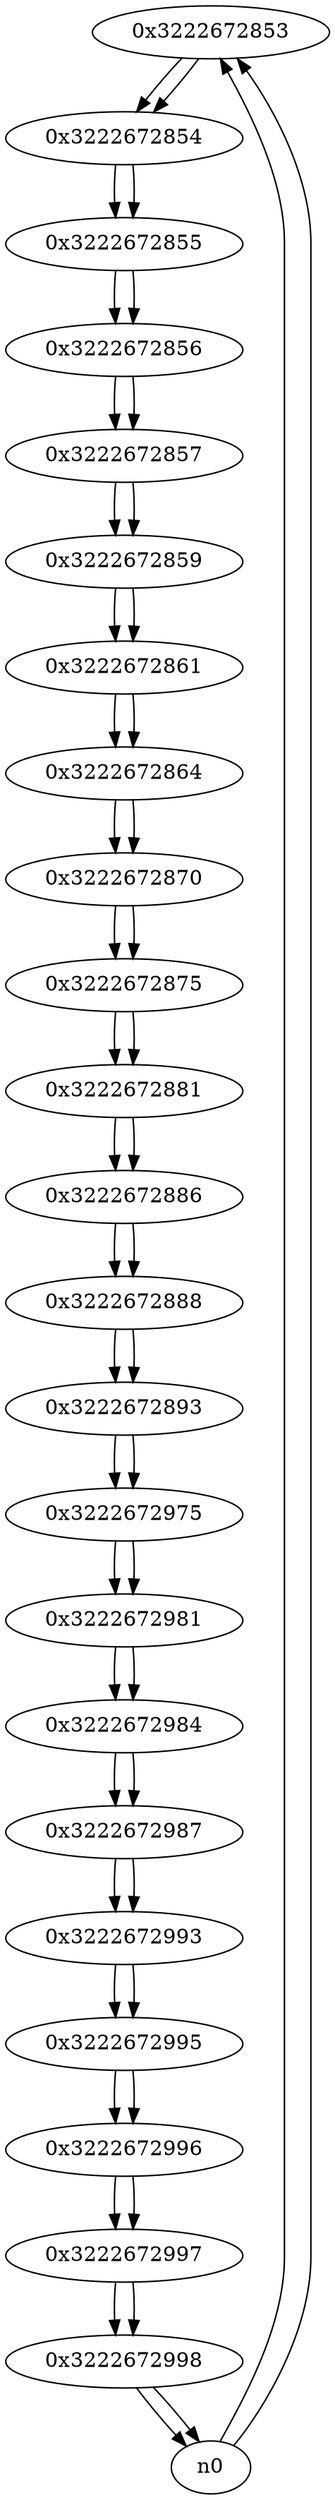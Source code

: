 digraph G{
/* nodes */
  n1 [label="0x3222672853"]
  n2 [label="0x3222672854"]
  n3 [label="0x3222672855"]
  n4 [label="0x3222672856"]
  n5 [label="0x3222672857"]
  n6 [label="0x3222672859"]
  n7 [label="0x3222672861"]
  n8 [label="0x3222672864"]
  n9 [label="0x3222672870"]
  n10 [label="0x3222672875"]
  n11 [label="0x3222672881"]
  n12 [label="0x3222672886"]
  n13 [label="0x3222672888"]
  n14 [label="0x3222672893"]
  n15 [label="0x3222672975"]
  n16 [label="0x3222672981"]
  n17 [label="0x3222672984"]
  n18 [label="0x3222672987"]
  n19 [label="0x3222672993"]
  n20 [label="0x3222672995"]
  n21 [label="0x3222672996"]
  n22 [label="0x3222672997"]
  n23 [label="0x3222672998"]
/* edges */
n1 -> n2;
n0 -> n1;
n0 -> n1;
n2 -> n3;
n1 -> n2;
n3 -> n4;
n2 -> n3;
n4 -> n5;
n3 -> n4;
n5 -> n6;
n4 -> n5;
n6 -> n7;
n5 -> n6;
n7 -> n8;
n6 -> n7;
n8 -> n9;
n7 -> n8;
n9 -> n10;
n8 -> n9;
n10 -> n11;
n9 -> n10;
n11 -> n12;
n10 -> n11;
n12 -> n13;
n11 -> n12;
n13 -> n14;
n12 -> n13;
n14 -> n15;
n13 -> n14;
n15 -> n16;
n14 -> n15;
n16 -> n17;
n15 -> n16;
n17 -> n18;
n16 -> n17;
n18 -> n19;
n17 -> n18;
n19 -> n20;
n18 -> n19;
n20 -> n21;
n19 -> n20;
n21 -> n22;
n20 -> n21;
n22 -> n23;
n21 -> n22;
n23 -> n0;
n23 -> n0;
n22 -> n23;
}
